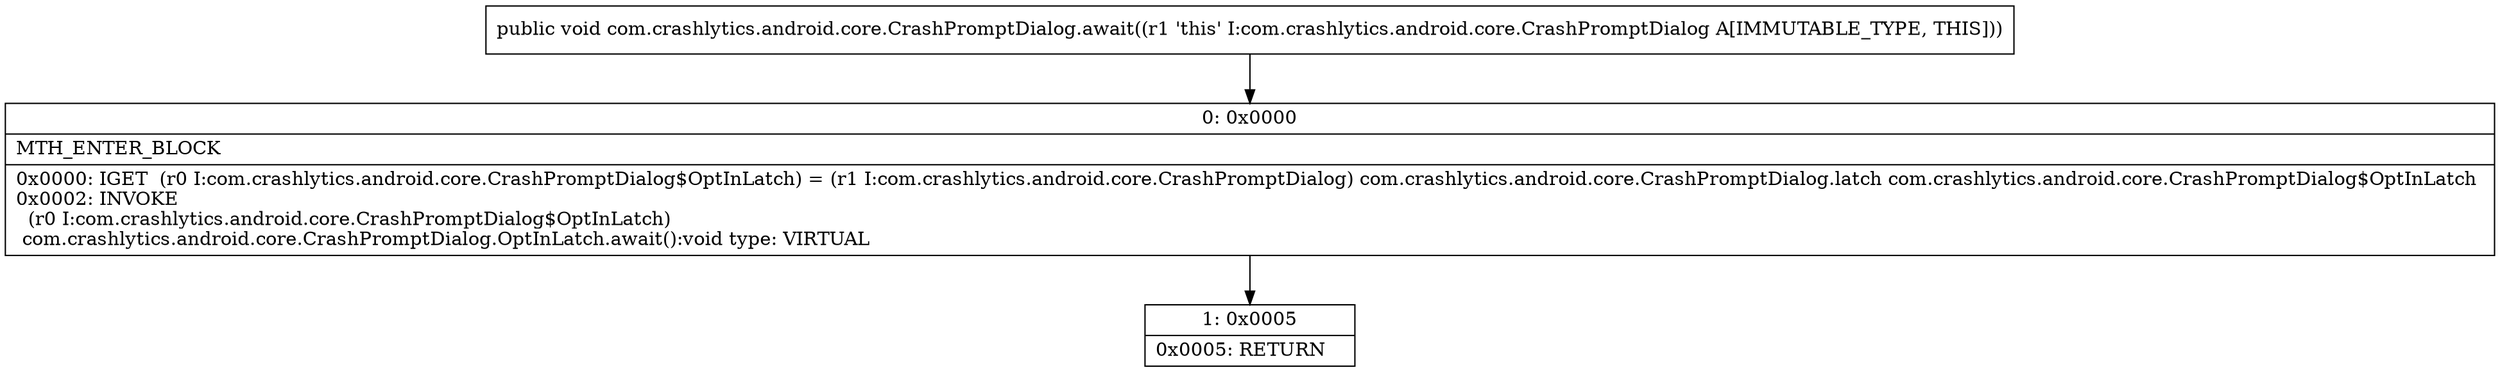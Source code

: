 digraph "CFG forcom.crashlytics.android.core.CrashPromptDialog.await()V" {
Node_0 [shape=record,label="{0\:\ 0x0000|MTH_ENTER_BLOCK\l|0x0000: IGET  (r0 I:com.crashlytics.android.core.CrashPromptDialog$OptInLatch) = (r1 I:com.crashlytics.android.core.CrashPromptDialog) com.crashlytics.android.core.CrashPromptDialog.latch com.crashlytics.android.core.CrashPromptDialog$OptInLatch \l0x0002: INVOKE  \l  (r0 I:com.crashlytics.android.core.CrashPromptDialog$OptInLatch)\l com.crashlytics.android.core.CrashPromptDialog.OptInLatch.await():void type: VIRTUAL \l}"];
Node_1 [shape=record,label="{1\:\ 0x0005|0x0005: RETURN   \l}"];
MethodNode[shape=record,label="{public void com.crashlytics.android.core.CrashPromptDialog.await((r1 'this' I:com.crashlytics.android.core.CrashPromptDialog A[IMMUTABLE_TYPE, THIS])) }"];
MethodNode -> Node_0;
Node_0 -> Node_1;
}


